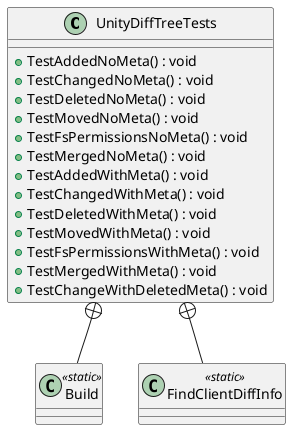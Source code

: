 @startuml
class UnityDiffTreeTests {
    + TestAddedNoMeta() : void
    + TestChangedNoMeta() : void
    + TestDeletedNoMeta() : void
    + TestMovedNoMeta() : void
    + TestFsPermissionsNoMeta() : void
    + TestMergedNoMeta() : void
    + TestAddedWithMeta() : void
    + TestChangedWithMeta() : void
    + TestDeletedWithMeta() : void
    + TestMovedWithMeta() : void
    + TestFsPermissionsWithMeta() : void
    + TestMergedWithMeta() : void
    + TestChangeWithDeletedMeta() : void
}
class Build <<static>> {
}
class FindClientDiffInfo <<static>> {
}
UnityDiffTreeTests +-- Build
UnityDiffTreeTests +-- FindClientDiffInfo
@enduml
